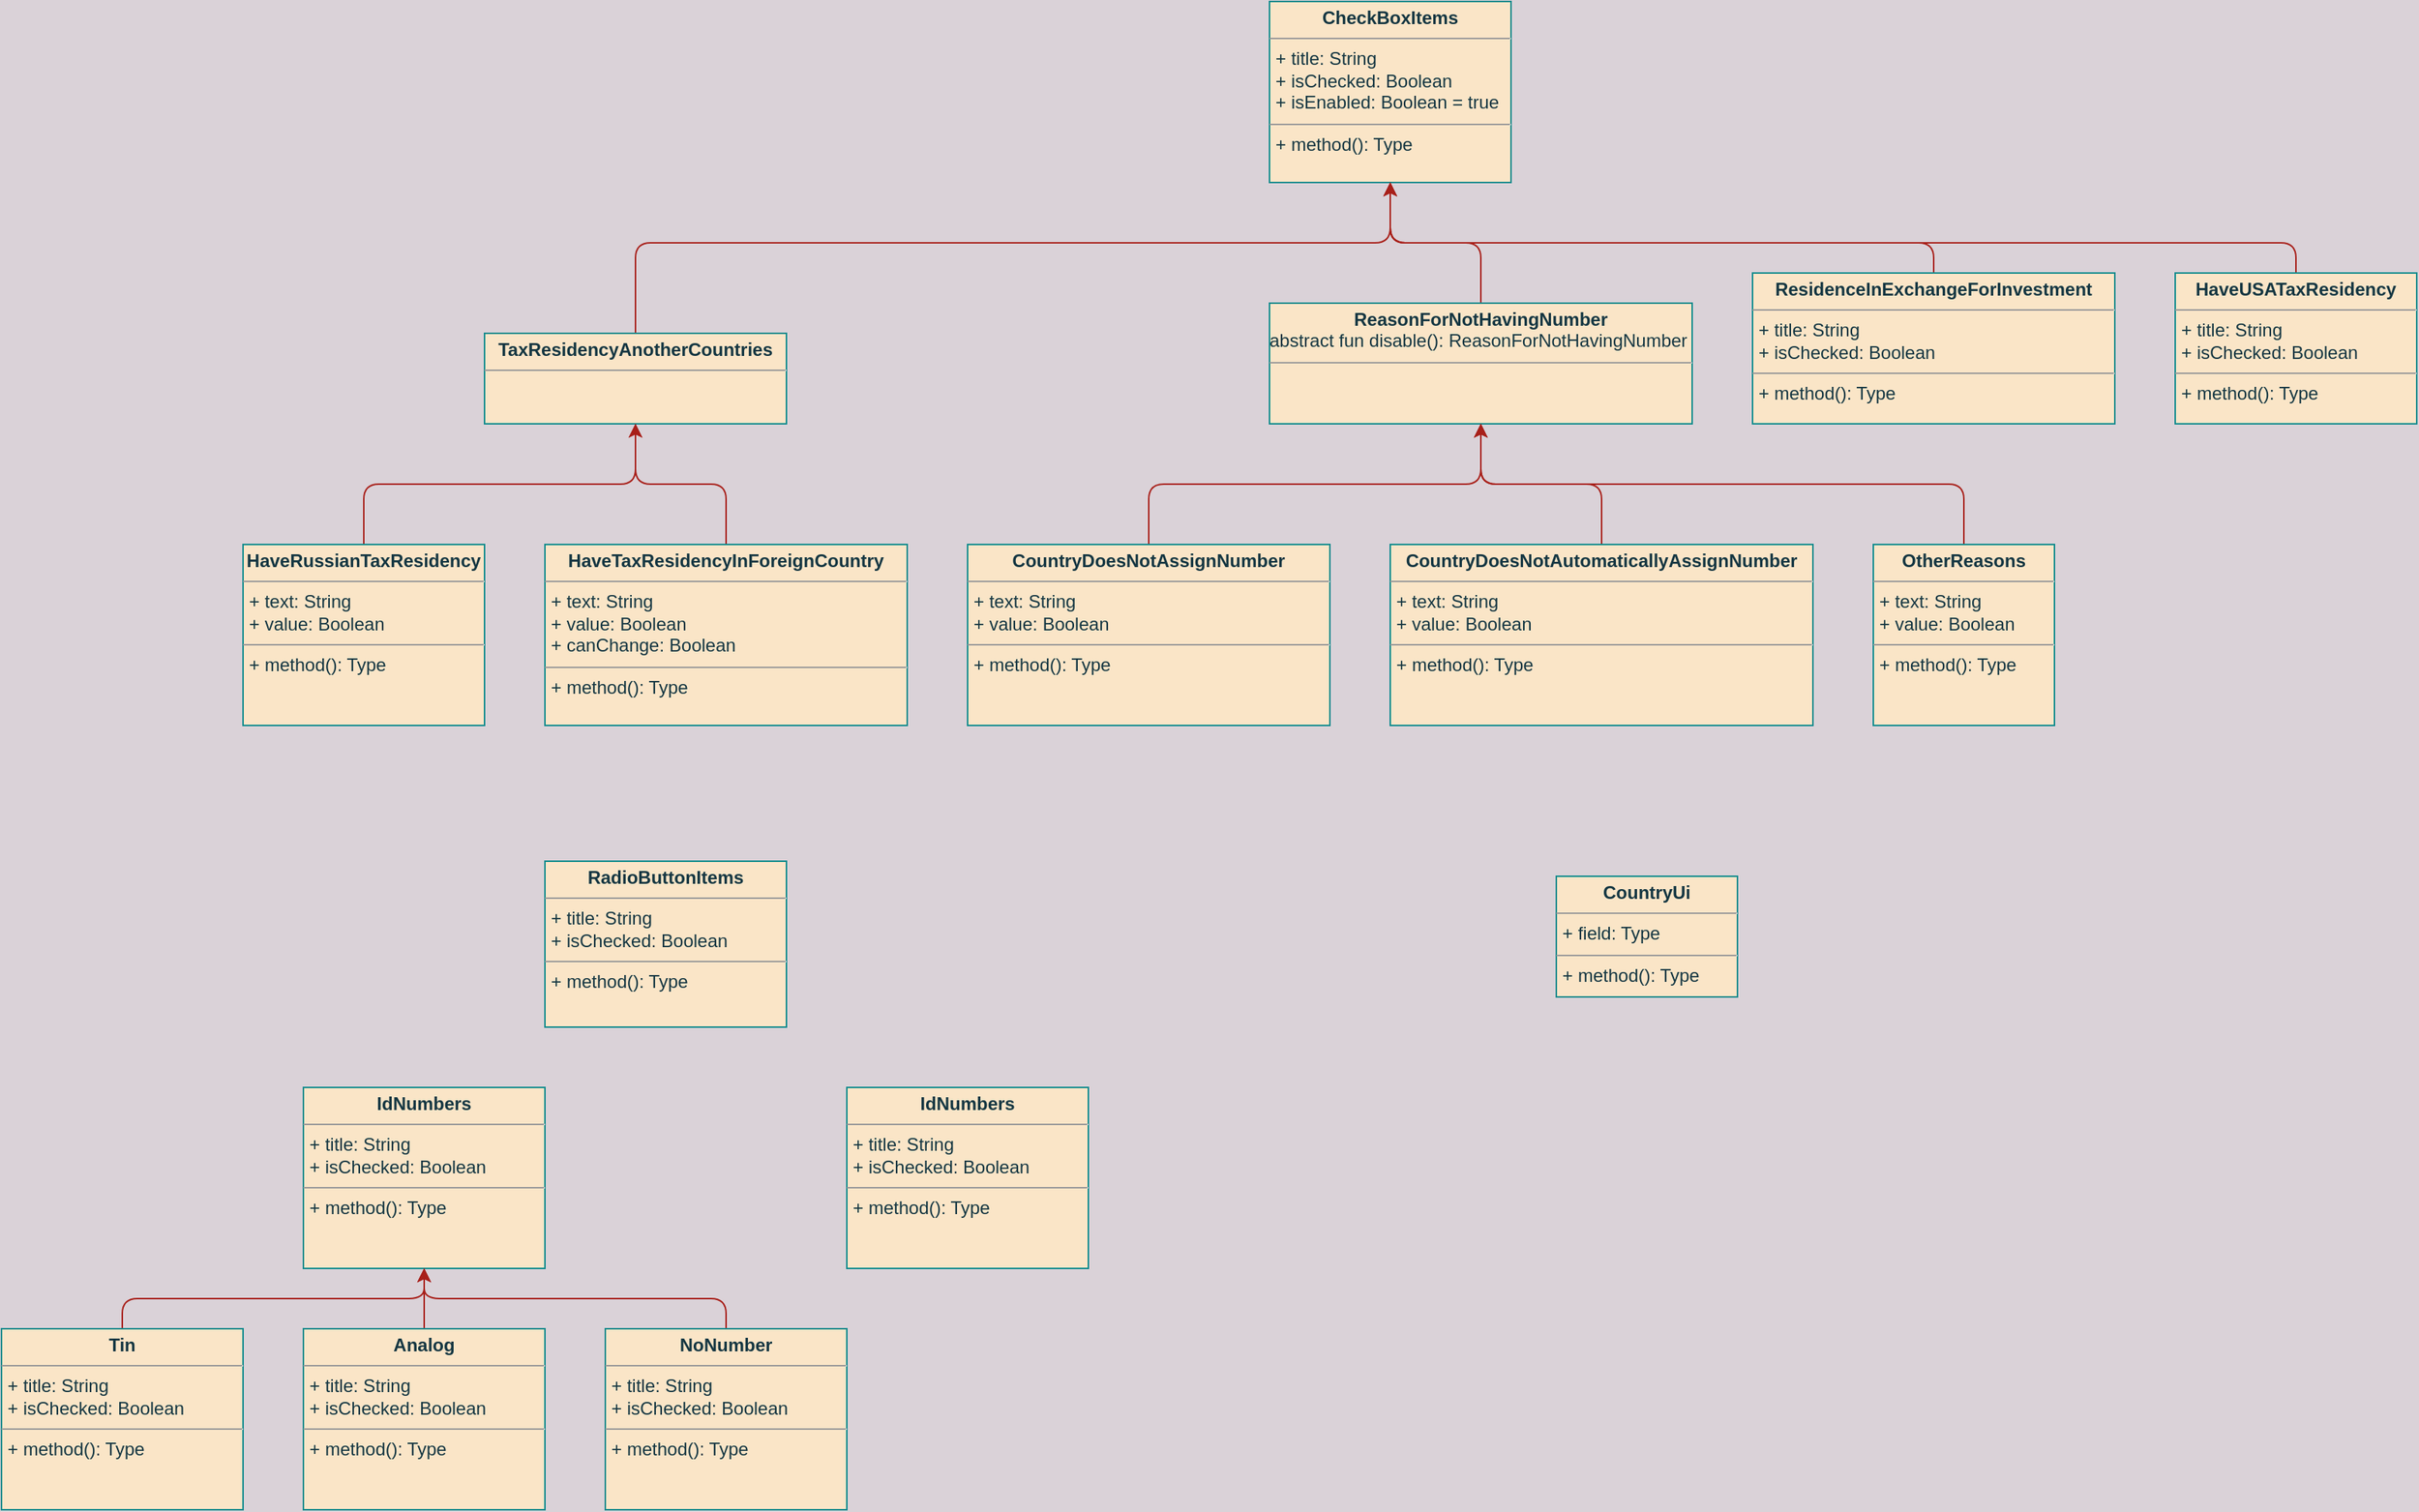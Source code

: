 <mxfile version="18.0.3" type="github">
  <diagram id="GsDPfI9diMwruPTQcU5b" name="Page-1">
    <mxGraphModel dx="1773" dy="640" grid="1" gridSize="10" guides="1" tooltips="1" connect="1" arrows="1" fold="1" page="1" pageScale="1" pageWidth="827" pageHeight="1169" background="#DAD2D8" math="0" shadow="0">
      <root>
        <mxCell id="0" />
        <mxCell id="1" parent="0" />
        <mxCell id="l_9c71gGE2qhtRAVGWq2-1" value="&lt;p style=&quot;margin:0px;margin-top:4px;text-align:center;&quot;&gt;&lt;b&gt;CheckBoxItems&lt;/b&gt;&lt;/p&gt;&lt;hr size=&quot;1&quot;&gt;&lt;p style=&quot;margin:0px;margin-left:4px;&quot;&gt;+ title: String&lt;/p&gt;&lt;p style=&quot;margin:0px;margin-left:4px;&quot;&gt;+ isChecked: Boolean&lt;/p&gt;&lt;p style=&quot;margin:0px;margin-left:4px;&quot;&gt;+ isEnabled: Boolean = true&lt;br&gt;&lt;/p&gt;&lt;hr size=&quot;1&quot;&gt;&lt;p style=&quot;margin:0px;margin-left:4px;&quot;&gt;+ method(): Type&lt;/p&gt;" style="verticalAlign=top;align=left;overflow=fill;fontSize=12;fontFamily=Helvetica;html=1;fillColor=#FAE5C7;strokeColor=#0F8B8D;fontColor=#143642;" vertex="1" parent="1">
          <mxGeometry x="240" width="160" height="120" as="geometry" />
        </mxCell>
        <mxCell id="l_9c71gGE2qhtRAVGWq2-2" value="&lt;p style=&quot;margin:0px;margin-top:4px;text-align:center;&quot;&gt;&lt;b&gt;RadioButtonItems&lt;/b&gt;&lt;/p&gt;&lt;hr size=&quot;1&quot;&gt;&lt;p style=&quot;margin:0px;margin-left:4px;&quot;&gt;+ title: String&lt;/p&gt;&lt;p style=&quot;margin:0px;margin-left:4px;&quot;&gt;+ isChecked: Boolean&lt;br&gt;&lt;/p&gt;&lt;hr size=&quot;1&quot;&gt;&lt;p style=&quot;margin:0px;margin-left:4px;&quot;&gt;+ method(): Type&lt;/p&gt;" style="verticalAlign=top;align=left;overflow=fill;fontSize=12;fontFamily=Helvetica;html=1;fillColor=#FAE5C7;strokeColor=#0F8B8D;fontColor=#143642;" vertex="1" parent="1">
          <mxGeometry x="-240" y="570" width="160" height="110" as="geometry" />
        </mxCell>
        <mxCell id="l_9c71gGE2qhtRAVGWq2-3" value="&lt;p style=&quot;margin:0px;margin-top:4px;text-align:center;&quot;&gt;&lt;b&gt;CountryUi&lt;/b&gt;&lt;/p&gt;&lt;hr size=&quot;1&quot;&gt;&lt;p style=&quot;margin:0px;margin-left:4px;&quot;&gt;+ field: Type&lt;/p&gt;&lt;hr size=&quot;1&quot;&gt;&lt;p style=&quot;margin:0px;margin-left:4px;&quot;&gt;+ method(): Type&lt;/p&gt;" style="verticalAlign=top;align=left;overflow=fill;fontSize=12;fontFamily=Helvetica;html=1;fillColor=#FAE5C7;strokeColor=#0F8B8D;fontColor=#143642;" vertex="1" parent="1">
          <mxGeometry x="430" y="580" width="120" height="80" as="geometry" />
        </mxCell>
        <mxCell id="l_9c71gGE2qhtRAVGWq2-7" style="edgeStyle=orthogonalEdgeStyle;curved=0;rounded=1;sketch=0;orthogonalLoop=1;jettySize=auto;html=1;entryX=0.5;entryY=1;entryDx=0;entryDy=0;fontColor=#143642;strokeColor=#A8201A;fillColor=#FAE5C7;" edge="1" parent="1" source="l_9c71gGE2qhtRAVGWq2-4" target="l_9c71gGE2qhtRAVGWq2-1">
          <mxGeometry relative="1" as="geometry">
            <Array as="points">
              <mxPoint x="-180" y="160" />
              <mxPoint x="320" y="160" />
            </Array>
          </mxGeometry>
        </mxCell>
        <mxCell id="l_9c71gGE2qhtRAVGWq2-4" value="&lt;p style=&quot;margin:0px;margin-top:4px;text-align:center;&quot;&gt;&lt;b&gt;TaxResidencyAnotherCountries&lt;/b&gt;&lt;/p&gt;&lt;hr size=&quot;1&quot;&gt;" style="verticalAlign=top;align=left;overflow=fill;fontSize=12;fontFamily=Helvetica;html=1;fillColor=#FAE5C7;strokeColor=#0F8B8D;fontColor=#143642;" vertex="1" parent="1">
          <mxGeometry x="-280" y="220" width="200" height="60" as="geometry" />
        </mxCell>
        <mxCell id="l_9c71gGE2qhtRAVGWq2-8" style="edgeStyle=orthogonalEdgeStyle;curved=0;rounded=1;sketch=0;orthogonalLoop=1;jettySize=auto;html=1;entryX=0.5;entryY=1;entryDx=0;entryDy=0;fontColor=#143642;strokeColor=#A8201A;fillColor=#FAE5C7;" edge="1" parent="1" source="l_9c71gGE2qhtRAVGWq2-5" target="l_9c71gGE2qhtRAVGWq2-1">
          <mxGeometry relative="1" as="geometry" />
        </mxCell>
        <mxCell id="l_9c71gGE2qhtRAVGWq2-5" value="&lt;p style=&quot;margin:0px;margin-top:4px;text-align:center;&quot;&gt;&lt;b&gt;ReasonForNotHavingNumber&lt;/b&gt;&lt;/p&gt;abstract fun disable(): ReasonForNotHavingNumber&lt;hr size=&quot;1&quot;&gt;" style="verticalAlign=top;align=left;overflow=fill;fontSize=12;fontFamily=Helvetica;html=1;fillColor=#FAE5C7;strokeColor=#0F8B8D;fontColor=#143642;" vertex="1" parent="1">
          <mxGeometry x="240" y="200" width="280" height="80" as="geometry" />
        </mxCell>
        <mxCell id="l_9c71gGE2qhtRAVGWq2-11" style="edgeStyle=orthogonalEdgeStyle;curved=0;rounded=1;sketch=0;orthogonalLoop=1;jettySize=auto;html=1;entryX=0.5;entryY=1;entryDx=0;entryDy=0;fontColor=#143642;strokeColor=#A8201A;fillColor=#FAE5C7;" edge="1" parent="1" source="l_9c71gGE2qhtRAVGWq2-9" target="l_9c71gGE2qhtRAVGWq2-4">
          <mxGeometry relative="1" as="geometry" />
        </mxCell>
        <mxCell id="l_9c71gGE2qhtRAVGWq2-9" value="&lt;p style=&quot;margin:0px;margin-top:4px;text-align:center;&quot;&gt;&lt;b&gt;HaveRussianTaxResidency&lt;/b&gt;&lt;/p&gt;&lt;hr size=&quot;1&quot;&gt;&lt;p style=&quot;margin:0px;margin-left:4px;&quot;&gt;+ text: String&lt;/p&gt;&lt;p style=&quot;margin:0px;margin-left:4px;&quot;&gt;+ value: Boolean&lt;/p&gt;&lt;hr size=&quot;1&quot;&gt;&lt;p style=&quot;margin:0px;margin-left:4px;&quot;&gt;+ method(): Type&lt;/p&gt;" style="verticalAlign=top;align=left;overflow=fill;fontSize=12;fontFamily=Helvetica;html=1;rounded=0;sketch=0;fontColor=#143642;strokeColor=#0F8B8D;fillColor=#FAE5C7;" vertex="1" parent="1">
          <mxGeometry x="-440" y="360" width="160" height="120" as="geometry" />
        </mxCell>
        <mxCell id="l_9c71gGE2qhtRAVGWq2-12" style="edgeStyle=orthogonalEdgeStyle;curved=0;rounded=1;sketch=0;orthogonalLoop=1;jettySize=auto;html=1;entryX=0.5;entryY=1;entryDx=0;entryDy=0;fontColor=#143642;strokeColor=#A8201A;fillColor=#FAE5C7;" edge="1" parent="1" source="l_9c71gGE2qhtRAVGWq2-10" target="l_9c71gGE2qhtRAVGWq2-4">
          <mxGeometry relative="1" as="geometry" />
        </mxCell>
        <mxCell id="l_9c71gGE2qhtRAVGWq2-10" value="&lt;p style=&quot;margin:0px;margin-top:4px;text-align:center;&quot;&gt;&lt;b&gt;HaveTaxResidencyInForeignCountry&lt;/b&gt;&lt;/p&gt;&lt;hr size=&quot;1&quot;&gt;&lt;p style=&quot;margin:0px;margin-left:4px;&quot;&gt;+ text: String&lt;/p&gt;&lt;p style=&quot;margin:0px;margin-left:4px;&quot;&gt;+ value: Boolean&lt;/p&gt;&lt;p style=&quot;margin:0px;margin-left:4px;&quot;&gt;+ canChange: Boolean&lt;br&gt;&lt;/p&gt;&lt;hr size=&quot;1&quot;&gt;&lt;p style=&quot;margin:0px;margin-left:4px;&quot;&gt;+ method(): Type&lt;/p&gt;" style="verticalAlign=top;align=left;overflow=fill;fontSize=12;fontFamily=Helvetica;html=1;rounded=0;sketch=0;fontColor=#143642;strokeColor=#0F8B8D;fillColor=#FAE5C7;" vertex="1" parent="1">
          <mxGeometry x="-240" y="360" width="240" height="120" as="geometry" />
        </mxCell>
        <mxCell id="l_9c71gGE2qhtRAVGWq2-16" style="edgeStyle=orthogonalEdgeStyle;curved=0;rounded=1;sketch=0;orthogonalLoop=1;jettySize=auto;html=1;entryX=0.5;entryY=1;entryDx=0;entryDy=0;fontColor=#143642;strokeColor=#A8201A;fillColor=#FAE5C7;" edge="1" parent="1" source="l_9c71gGE2qhtRAVGWq2-13" target="l_9c71gGE2qhtRAVGWq2-5">
          <mxGeometry relative="1" as="geometry" />
        </mxCell>
        <mxCell id="l_9c71gGE2qhtRAVGWq2-13" value="&lt;p style=&quot;margin:0px;margin-top:4px;text-align:center;&quot;&gt;&lt;b&gt;CountryDoesNotAssignNumber&lt;/b&gt;&lt;/p&gt;&lt;hr size=&quot;1&quot;&gt;&lt;p style=&quot;margin:0px;margin-left:4px;&quot;&gt;+ text: String&lt;/p&gt;&lt;p style=&quot;margin:0px;margin-left:4px;&quot;&gt;+ value: Boolean&lt;/p&gt;&lt;hr size=&quot;1&quot;&gt;&lt;p style=&quot;margin:0px;margin-left:4px;&quot;&gt;+ method(): Type&lt;/p&gt;" style="verticalAlign=top;align=left;overflow=fill;fontSize=12;fontFamily=Helvetica;html=1;rounded=0;sketch=0;fontColor=#143642;strokeColor=#0F8B8D;fillColor=#FAE5C7;" vertex="1" parent="1">
          <mxGeometry x="40" y="360" width="240" height="120" as="geometry" />
        </mxCell>
        <mxCell id="l_9c71gGE2qhtRAVGWq2-17" style="edgeStyle=orthogonalEdgeStyle;curved=0;rounded=1;sketch=0;orthogonalLoop=1;jettySize=auto;html=1;entryX=0.5;entryY=1;entryDx=0;entryDy=0;fontColor=#143642;strokeColor=#A8201A;fillColor=#FAE5C7;" edge="1" parent="1" source="l_9c71gGE2qhtRAVGWq2-14" target="l_9c71gGE2qhtRAVGWq2-5">
          <mxGeometry relative="1" as="geometry" />
        </mxCell>
        <mxCell id="l_9c71gGE2qhtRAVGWq2-14" value="&lt;p style=&quot;margin:0px;margin-top:4px;text-align:center;&quot;&gt;&lt;b&gt;CountryDoesNotAutomaticallyAssignNumber&lt;/b&gt;&lt;/p&gt;&lt;hr size=&quot;1&quot;&gt;&lt;p style=&quot;margin:0px;margin-left:4px;&quot;&gt;+ text: String&lt;/p&gt;&lt;p style=&quot;margin:0px;margin-left:4px;&quot;&gt;+ value: Boolean&lt;/p&gt;&lt;hr size=&quot;1&quot;&gt;&lt;p style=&quot;margin:0px;margin-left:4px;&quot;&gt;+ method(): Type&lt;/p&gt;" style="verticalAlign=top;align=left;overflow=fill;fontSize=12;fontFamily=Helvetica;html=1;rounded=0;sketch=0;fontColor=#143642;strokeColor=#0F8B8D;fillColor=#FAE5C7;" vertex="1" parent="1">
          <mxGeometry x="320" y="360" width="280" height="120" as="geometry" />
        </mxCell>
        <mxCell id="l_9c71gGE2qhtRAVGWq2-24" style="edgeStyle=orthogonalEdgeStyle;curved=0;rounded=1;sketch=0;orthogonalLoop=1;jettySize=auto;html=1;entryX=0.5;entryY=1;entryDx=0;entryDy=0;fontColor=#143642;strokeColor=#A8201A;fillColor=#FAE5C7;" edge="1" parent="1" source="l_9c71gGE2qhtRAVGWq2-15" target="l_9c71gGE2qhtRAVGWq2-5">
          <mxGeometry relative="1" as="geometry">
            <Array as="points">
              <mxPoint x="700" y="320" />
              <mxPoint x="380" y="320" />
            </Array>
          </mxGeometry>
        </mxCell>
        <mxCell id="l_9c71gGE2qhtRAVGWq2-15" value="&lt;p style=&quot;margin:0px;margin-top:4px;text-align:center;&quot;&gt;&lt;b&gt;OtherReasons&lt;/b&gt;&lt;/p&gt;&lt;hr size=&quot;1&quot;&gt;&lt;p style=&quot;margin:0px;margin-left:4px;&quot;&gt;+ text: String&lt;/p&gt;&lt;p style=&quot;margin:0px;margin-left:4px;&quot;&gt;+ value: Boolean&lt;/p&gt;&lt;hr size=&quot;1&quot;&gt;&lt;p style=&quot;margin:0px;margin-left:4px;&quot;&gt;+ method(): Type&lt;/p&gt;" style="verticalAlign=top;align=left;overflow=fill;fontSize=12;fontFamily=Helvetica;html=1;rounded=0;sketch=0;fontColor=#143642;strokeColor=#0F8B8D;fillColor=#FAE5C7;" vertex="1" parent="1">
          <mxGeometry x="640" y="360" width="120" height="120" as="geometry" />
        </mxCell>
        <mxCell id="l_9c71gGE2qhtRAVGWq2-25" style="edgeStyle=orthogonalEdgeStyle;curved=0;rounded=1;sketch=0;orthogonalLoop=1;jettySize=auto;html=1;entryX=0.5;entryY=1;entryDx=0;entryDy=0;fontColor=#143642;strokeColor=#A8201A;fillColor=#FAE5C7;" edge="1" parent="1" source="l_9c71gGE2qhtRAVGWq2-21" target="l_9c71gGE2qhtRAVGWq2-1">
          <mxGeometry relative="1" as="geometry">
            <Array as="points">
              <mxPoint x="680" y="160" />
              <mxPoint x="320" y="160" />
            </Array>
          </mxGeometry>
        </mxCell>
        <mxCell id="l_9c71gGE2qhtRAVGWq2-21" value="&lt;p style=&quot;margin:0px;margin-top:4px;text-align:center;&quot;&gt;&lt;b&gt;ResidenceInExchangeForInvestment&lt;/b&gt;&lt;/p&gt;&lt;hr size=&quot;1&quot;&gt;&lt;p style=&quot;margin:0px;margin-left:4px;&quot;&gt;+ title: String&lt;/p&gt;&lt;p style=&quot;margin:0px;margin-left:4px;&quot;&gt;+ isChecked: Boolean&lt;/p&gt;&lt;hr size=&quot;1&quot;&gt;&lt;p style=&quot;margin:0px;margin-left:4px;&quot;&gt;+ method(): Type&lt;/p&gt;" style="verticalAlign=top;align=left;overflow=fill;fontSize=12;fontFamily=Helvetica;html=1;fillColor=#FAE5C7;strokeColor=#0F8B8D;fontColor=#143642;" vertex="1" parent="1">
          <mxGeometry x="560" y="180" width="240" height="100" as="geometry" />
        </mxCell>
        <mxCell id="l_9c71gGE2qhtRAVGWq2-26" style="edgeStyle=orthogonalEdgeStyle;curved=0;rounded=1;sketch=0;orthogonalLoop=1;jettySize=auto;html=1;entryX=0.5;entryY=1;entryDx=0;entryDy=0;fontColor=#143642;strokeColor=#A8201A;fillColor=#FAE5C7;" edge="1" parent="1" source="l_9c71gGE2qhtRAVGWq2-23" target="l_9c71gGE2qhtRAVGWq2-1">
          <mxGeometry relative="1" as="geometry">
            <Array as="points">
              <mxPoint x="920" y="160" />
              <mxPoint x="320" y="160" />
            </Array>
          </mxGeometry>
        </mxCell>
        <mxCell id="l_9c71gGE2qhtRAVGWq2-23" value="&lt;p style=&quot;margin:0px;margin-top:4px;text-align:center;&quot;&gt;&lt;b&gt;HaveUSATaxResidency&lt;/b&gt;&lt;/p&gt;&lt;hr size=&quot;1&quot;&gt;&lt;p style=&quot;margin:0px;margin-left:4px;&quot;&gt;+ title: String&lt;/p&gt;&lt;p style=&quot;margin:0px;margin-left:4px;&quot;&gt;+ isChecked: Boolean&lt;/p&gt;&lt;hr size=&quot;1&quot;&gt;&lt;p style=&quot;margin:0px;margin-left:4px;&quot;&gt;+ method(): Type&lt;/p&gt;" style="verticalAlign=top;align=left;overflow=fill;fontSize=12;fontFamily=Helvetica;html=1;fillColor=#FAE5C7;strokeColor=#0F8B8D;fontColor=#143642;" vertex="1" parent="1">
          <mxGeometry x="840" y="180" width="160" height="100" as="geometry" />
        </mxCell>
        <mxCell id="l_9c71gGE2qhtRAVGWq2-27" value="&lt;p style=&quot;margin:0px;margin-top:4px;text-align:center;&quot;&gt;&lt;b&gt;IdNumbers&lt;/b&gt;&lt;/p&gt;&lt;hr size=&quot;1&quot;&gt;&lt;p style=&quot;margin:0px;margin-left:4px;&quot;&gt;+ title: String&lt;/p&gt;&lt;p style=&quot;margin:0px;margin-left:4px;&quot;&gt;+ isChecked: Boolean&lt;br&gt;&lt;/p&gt;&lt;hr size=&quot;1&quot;&gt;&lt;p style=&quot;margin:0px;margin-left:4px;&quot;&gt;+ method(): Type&lt;/p&gt;" style="verticalAlign=top;align=left;overflow=fill;fontSize=12;fontFamily=Helvetica;html=1;fillColor=#FAE5C7;strokeColor=#0F8B8D;fontColor=#143642;" vertex="1" parent="1">
          <mxGeometry x="-400" y="720" width="160" height="120" as="geometry" />
        </mxCell>
        <mxCell id="l_9c71gGE2qhtRAVGWq2-28" value="&lt;p style=&quot;margin:0px;margin-top:4px;text-align:center;&quot;&gt;&lt;b&gt;IdNumbers&lt;/b&gt;&lt;/p&gt;&lt;hr size=&quot;1&quot;&gt;&lt;p style=&quot;margin:0px;margin-left:4px;&quot;&gt;+ title: String&lt;/p&gt;&lt;p style=&quot;margin:0px;margin-left:4px;&quot;&gt;+ isChecked: Boolean&lt;br&gt;&lt;/p&gt;&lt;hr size=&quot;1&quot;&gt;&lt;p style=&quot;margin:0px;margin-left:4px;&quot;&gt;+ method(): Type&lt;/p&gt;" style="verticalAlign=top;align=left;overflow=fill;fontSize=12;fontFamily=Helvetica;html=1;fillColor=#FAE5C7;strokeColor=#0F8B8D;fontColor=#143642;" vertex="1" parent="1">
          <mxGeometry x="-40" y="720" width="160" height="120" as="geometry" />
        </mxCell>
        <mxCell id="l_9c71gGE2qhtRAVGWq2-32" style="edgeStyle=orthogonalEdgeStyle;curved=0;rounded=1;sketch=0;orthogonalLoop=1;jettySize=auto;html=1;entryX=0.5;entryY=1;entryDx=0;entryDy=0;fontColor=#143642;strokeColor=#A8201A;fillColor=#FAE5C7;" edge="1" parent="1" source="l_9c71gGE2qhtRAVGWq2-29" target="l_9c71gGE2qhtRAVGWq2-27">
          <mxGeometry relative="1" as="geometry">
            <Array as="points">
              <mxPoint x="-520" y="860" />
              <mxPoint x="-320" y="860" />
            </Array>
          </mxGeometry>
        </mxCell>
        <mxCell id="l_9c71gGE2qhtRAVGWq2-29" value="&lt;p style=&quot;margin:0px;margin-top:4px;text-align:center;&quot;&gt;&lt;b&gt;Tin&lt;/b&gt;&lt;/p&gt;&lt;hr size=&quot;1&quot;&gt;&lt;p style=&quot;margin:0px;margin-left:4px;&quot;&gt;+ title: String&lt;/p&gt;&lt;p style=&quot;margin:0px;margin-left:4px;&quot;&gt;+ isChecked: Boolean&lt;br&gt;&lt;/p&gt;&lt;hr size=&quot;1&quot;&gt;&lt;p style=&quot;margin:0px;margin-left:4px;&quot;&gt;+ method(): Type&lt;/p&gt;" style="verticalAlign=top;align=left;overflow=fill;fontSize=12;fontFamily=Helvetica;html=1;fillColor=#FAE5C7;strokeColor=#0F8B8D;fontColor=#143642;" vertex="1" parent="1">
          <mxGeometry x="-600" y="880" width="160" height="120" as="geometry" />
        </mxCell>
        <mxCell id="l_9c71gGE2qhtRAVGWq2-33" style="edgeStyle=orthogonalEdgeStyle;curved=0;rounded=1;sketch=0;orthogonalLoop=1;jettySize=auto;html=1;entryX=0.5;entryY=1;entryDx=0;entryDy=0;fontColor=#143642;strokeColor=#A8201A;fillColor=#FAE5C7;" edge="1" parent="1" source="l_9c71gGE2qhtRAVGWq2-30" target="l_9c71gGE2qhtRAVGWq2-27">
          <mxGeometry relative="1" as="geometry" />
        </mxCell>
        <mxCell id="l_9c71gGE2qhtRAVGWq2-30" value="&lt;p style=&quot;margin:0px;margin-top:4px;text-align:center;&quot;&gt;&lt;b&gt;Analog&lt;/b&gt;&lt;/p&gt;&lt;hr size=&quot;1&quot;&gt;&lt;p style=&quot;margin:0px;margin-left:4px;&quot;&gt;+ title: String&lt;/p&gt;&lt;p style=&quot;margin:0px;margin-left:4px;&quot;&gt;+ isChecked: Boolean&lt;br&gt;&lt;/p&gt;&lt;hr size=&quot;1&quot;&gt;&lt;p style=&quot;margin:0px;margin-left:4px;&quot;&gt;+ method(): Type&lt;/p&gt;" style="verticalAlign=top;align=left;overflow=fill;fontSize=12;fontFamily=Helvetica;html=1;fillColor=#FAE5C7;strokeColor=#0F8B8D;fontColor=#143642;" vertex="1" parent="1">
          <mxGeometry x="-400" y="880" width="160" height="120" as="geometry" />
        </mxCell>
        <mxCell id="l_9c71gGE2qhtRAVGWq2-34" style="edgeStyle=orthogonalEdgeStyle;curved=0;rounded=1;sketch=0;orthogonalLoop=1;jettySize=auto;html=1;entryX=0.5;entryY=1;entryDx=0;entryDy=0;fontColor=#143642;strokeColor=#A8201A;fillColor=#FAE5C7;" edge="1" parent="1" source="l_9c71gGE2qhtRAVGWq2-31" target="l_9c71gGE2qhtRAVGWq2-27">
          <mxGeometry relative="1" as="geometry">
            <Array as="points">
              <mxPoint x="-120" y="860" />
              <mxPoint x="-320" y="860" />
            </Array>
          </mxGeometry>
        </mxCell>
        <mxCell id="l_9c71gGE2qhtRAVGWq2-31" value="&lt;p style=&quot;margin:0px;margin-top:4px;text-align:center;&quot;&gt;&lt;b&gt;NoNumber&lt;/b&gt;&lt;/p&gt;&lt;hr size=&quot;1&quot;&gt;&lt;p style=&quot;margin:0px;margin-left:4px;&quot;&gt;+ title: String&lt;/p&gt;&lt;p style=&quot;margin:0px;margin-left:4px;&quot;&gt;+ isChecked: Boolean&lt;br&gt;&lt;/p&gt;&lt;hr size=&quot;1&quot;&gt;&lt;p style=&quot;margin:0px;margin-left:4px;&quot;&gt;+ method(): Type&lt;/p&gt;" style="verticalAlign=top;align=left;overflow=fill;fontSize=12;fontFamily=Helvetica;html=1;fillColor=#FAE5C7;strokeColor=#0F8B8D;fontColor=#143642;" vertex="1" parent="1">
          <mxGeometry x="-200" y="880" width="160" height="120" as="geometry" />
        </mxCell>
      </root>
    </mxGraphModel>
  </diagram>
</mxfile>
